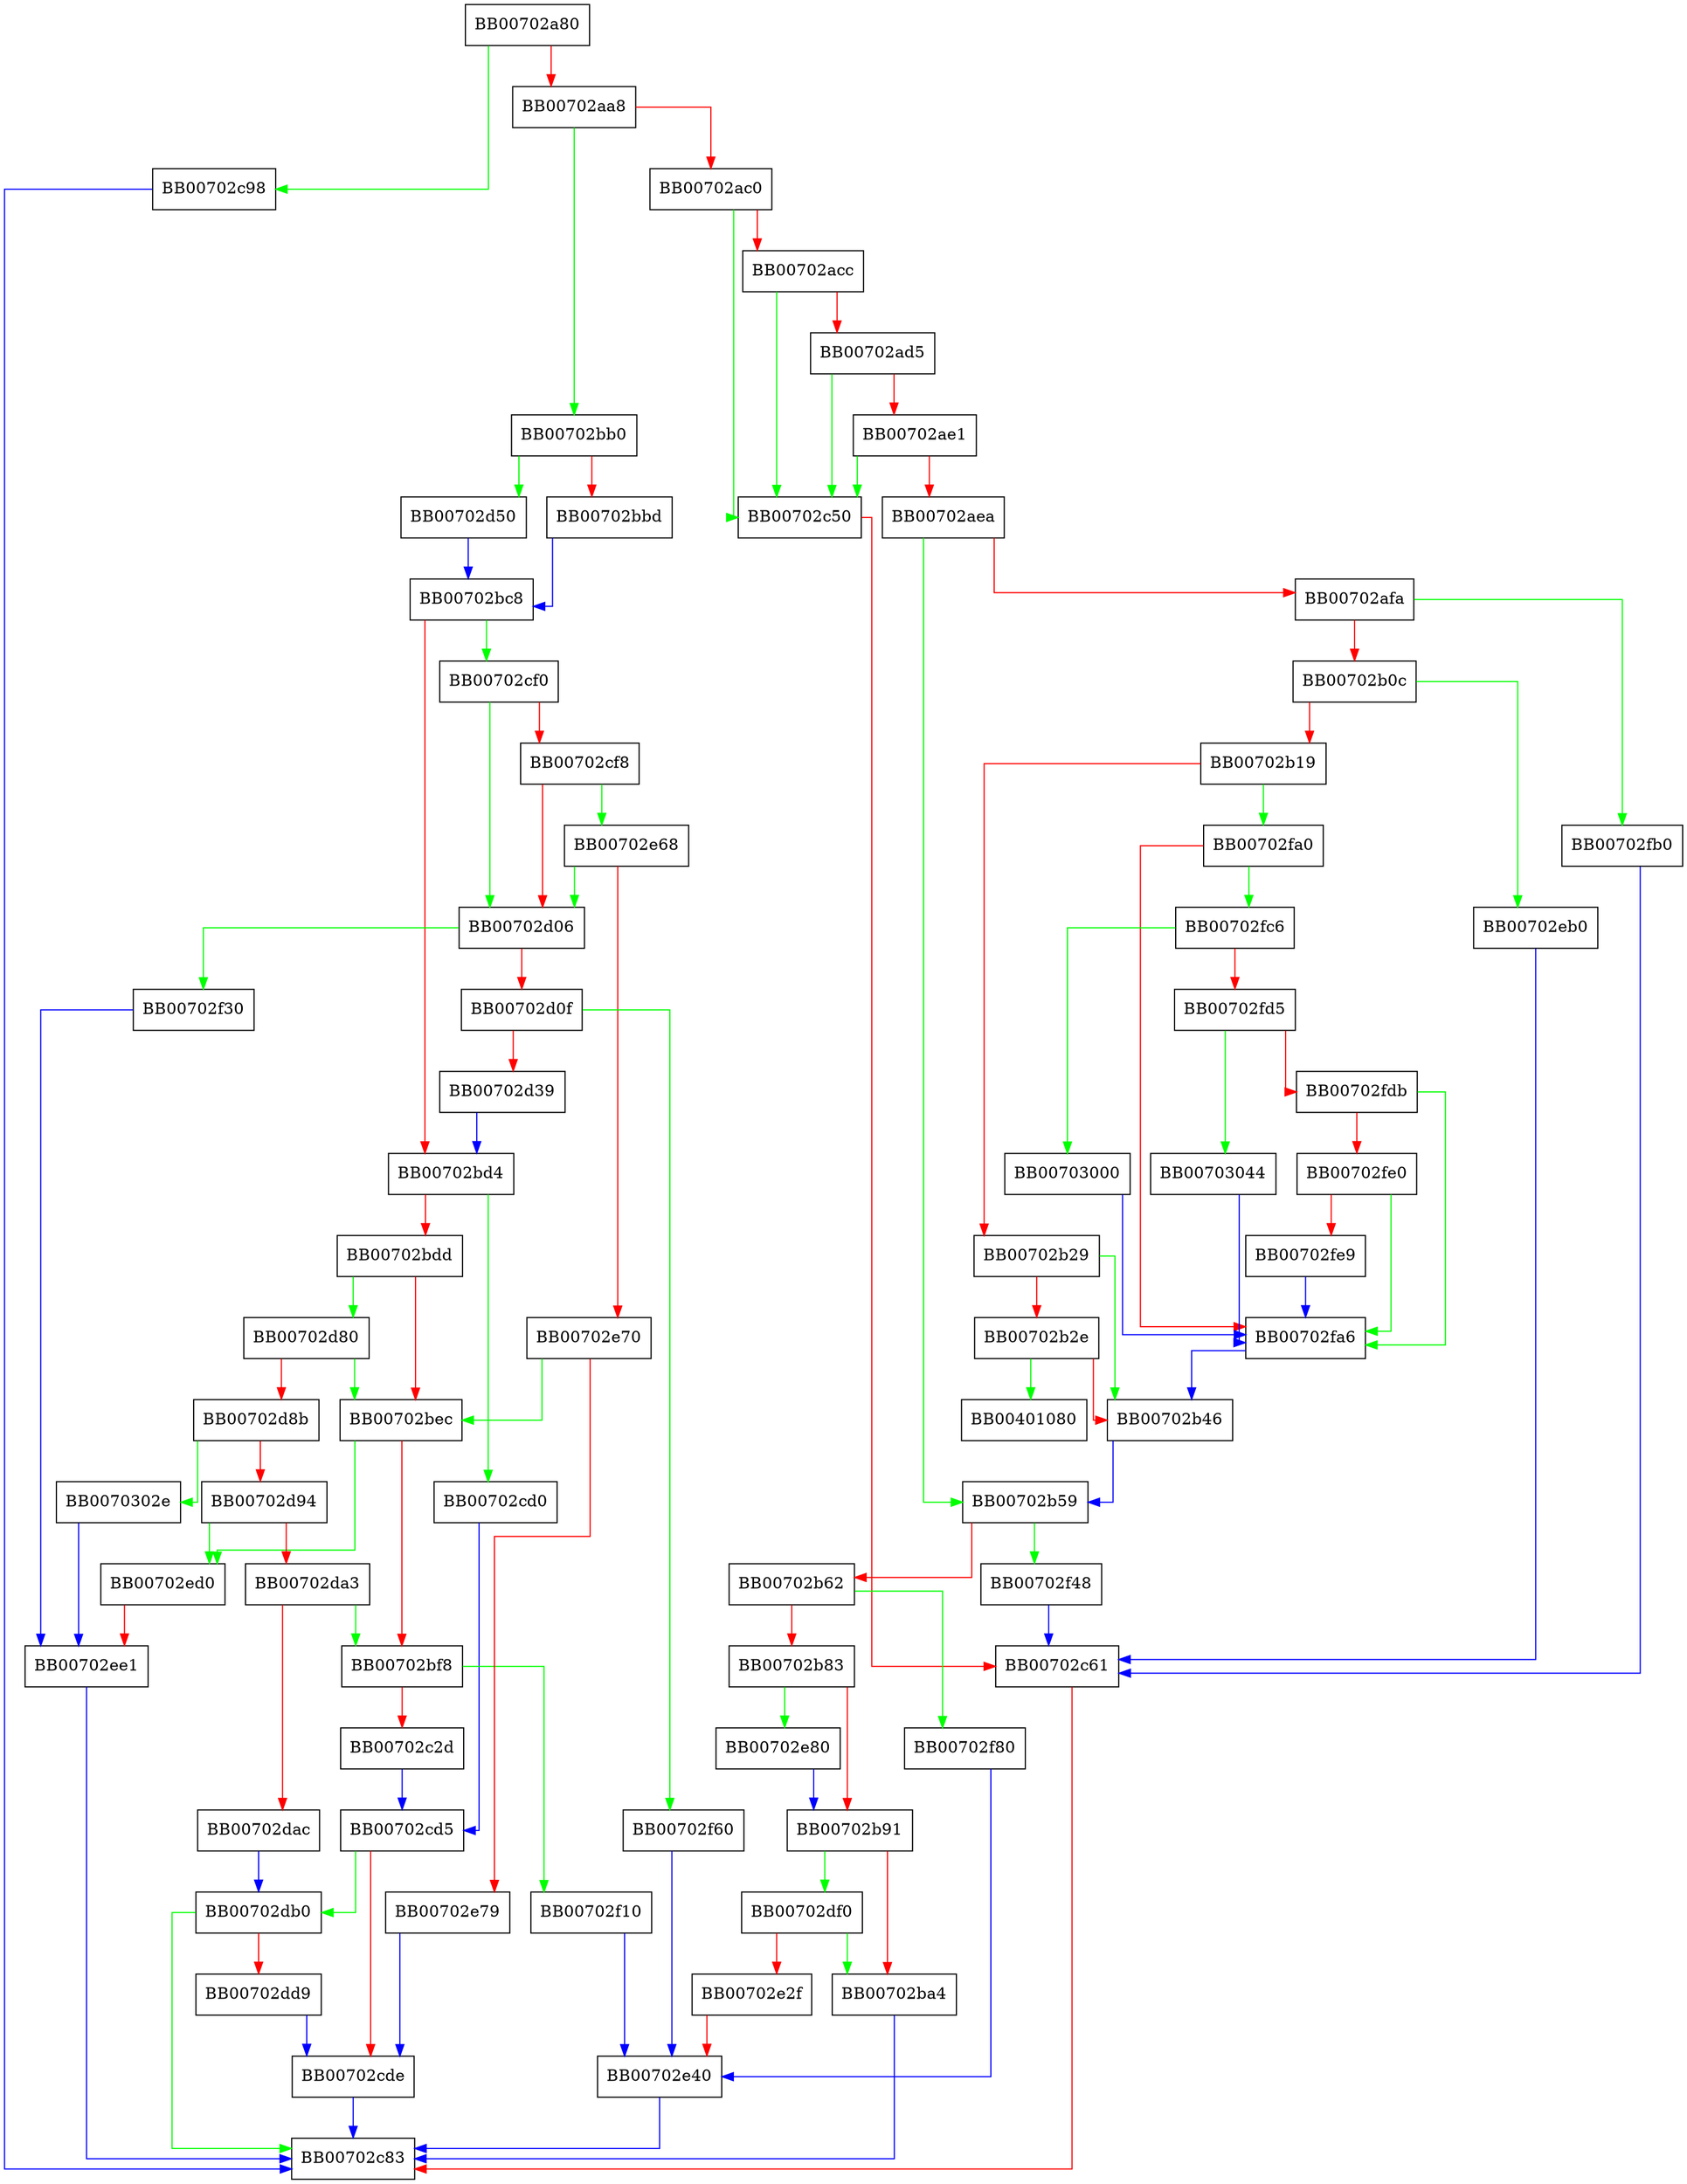 digraph ossl_cipher_generic_block_update {
  node [shape="box"];
  graph [splines=ortho];
  BB00702a80 -> BB00702c98 [color="green"];
  BB00702a80 -> BB00702aa8 [color="red"];
  BB00702aa8 -> BB00702bb0 [color="green"];
  BB00702aa8 -> BB00702ac0 [color="red"];
  BB00702ac0 -> BB00702c50 [color="green"];
  BB00702ac0 -> BB00702acc [color="red"];
  BB00702acc -> BB00702c50 [color="green"];
  BB00702acc -> BB00702ad5 [color="red"];
  BB00702ad5 -> BB00702c50 [color="green"];
  BB00702ad5 -> BB00702ae1 [color="red"];
  BB00702ae1 -> BB00702c50 [color="green"];
  BB00702ae1 -> BB00702aea [color="red"];
  BB00702aea -> BB00702b59 [color="green"];
  BB00702aea -> BB00702afa [color="red"];
  BB00702afa -> BB00702fb0 [color="green"];
  BB00702afa -> BB00702b0c [color="red"];
  BB00702b0c -> BB00702eb0 [color="green"];
  BB00702b0c -> BB00702b19 [color="red"];
  BB00702b19 -> BB00702fa0 [color="green"];
  BB00702b19 -> BB00702b29 [color="red"];
  BB00702b29 -> BB00702b46 [color="green"];
  BB00702b29 -> BB00702b2e [color="red"];
  BB00702b2e -> BB00401080 [color="green"];
  BB00702b2e -> BB00702b46 [color="red"];
  BB00702b46 -> BB00702b59 [color="blue"];
  BB00702b59 -> BB00702f48 [color="green"];
  BB00702b59 -> BB00702b62 [color="red"];
  BB00702b62 -> BB00702f80 [color="green"];
  BB00702b62 -> BB00702b83 [color="red"];
  BB00702b83 -> BB00702e80 [color="green"];
  BB00702b83 -> BB00702b91 [color="red"];
  BB00702b91 -> BB00702df0 [color="green"];
  BB00702b91 -> BB00702ba4 [color="red"];
  BB00702ba4 -> BB00702c83 [color="blue"];
  BB00702bb0 -> BB00702d50 [color="green"];
  BB00702bb0 -> BB00702bbd [color="red"];
  BB00702bbd -> BB00702bc8 [color="blue"];
  BB00702bc8 -> BB00702cf0 [color="green"];
  BB00702bc8 -> BB00702bd4 [color="red"];
  BB00702bd4 -> BB00702cd0 [color="green"];
  BB00702bd4 -> BB00702bdd [color="red"];
  BB00702bdd -> BB00702d80 [color="green"];
  BB00702bdd -> BB00702bec [color="red"];
  BB00702bec -> BB00702ed0 [color="green"];
  BB00702bec -> BB00702bf8 [color="red"];
  BB00702bf8 -> BB00702f10 [color="green"];
  BB00702bf8 -> BB00702c2d [color="red"];
  BB00702c2d -> BB00702cd5 [color="blue"];
  BB00702c50 -> BB00702c61 [color="red"];
  BB00702c61 -> BB00702c83 [color="red"];
  BB00702c98 -> BB00702c83 [color="blue"];
  BB00702cd0 -> BB00702cd5 [color="blue"];
  BB00702cd5 -> BB00702db0 [color="green"];
  BB00702cd5 -> BB00702cde [color="red"];
  BB00702cde -> BB00702c83 [color="blue"];
  BB00702cf0 -> BB00702d06 [color="green"];
  BB00702cf0 -> BB00702cf8 [color="red"];
  BB00702cf8 -> BB00702e68 [color="green"];
  BB00702cf8 -> BB00702d06 [color="red"];
  BB00702d06 -> BB00702f30 [color="green"];
  BB00702d06 -> BB00702d0f [color="red"];
  BB00702d0f -> BB00702f60 [color="green"];
  BB00702d0f -> BB00702d39 [color="red"];
  BB00702d39 -> BB00702bd4 [color="blue"];
  BB00702d50 -> BB00702bc8 [color="blue"];
  BB00702d80 -> BB00702bec [color="green"];
  BB00702d80 -> BB00702d8b [color="red"];
  BB00702d8b -> BB0070302e [color="green"];
  BB00702d8b -> BB00702d94 [color="red"];
  BB00702d94 -> BB00702ed0 [color="green"];
  BB00702d94 -> BB00702da3 [color="red"];
  BB00702da3 -> BB00702bf8 [color="green"];
  BB00702da3 -> BB00702dac [color="red"];
  BB00702dac -> BB00702db0 [color="blue"];
  BB00702db0 -> BB00702c83 [color="green"];
  BB00702db0 -> BB00702dd9 [color="red"];
  BB00702dd9 -> BB00702cde [color="blue"];
  BB00702df0 -> BB00702ba4 [color="green"];
  BB00702df0 -> BB00702e2f [color="red"];
  BB00702e2f -> BB00702e40 [color="red"];
  BB00702e40 -> BB00702c83 [color="blue"];
  BB00702e68 -> BB00702d06 [color="green"];
  BB00702e68 -> BB00702e70 [color="red"];
  BB00702e70 -> BB00702bec [color="green"];
  BB00702e70 -> BB00702e79 [color="red"];
  BB00702e79 -> BB00702cde [color="blue"];
  BB00702e80 -> BB00702b91 [color="blue"];
  BB00702eb0 -> BB00702c61 [color="blue"];
  BB00702ed0 -> BB00702ee1 [color="red"];
  BB00702ee1 -> BB00702c83 [color="blue"];
  BB00702f10 -> BB00702e40 [color="blue"];
  BB00702f30 -> BB00702ee1 [color="blue"];
  BB00702f48 -> BB00702c61 [color="blue"];
  BB00702f60 -> BB00702e40 [color="blue"];
  BB00702f80 -> BB00702e40 [color="blue"];
  BB00702fa0 -> BB00702fc6 [color="green"];
  BB00702fa0 -> BB00702fa6 [color="red"];
  BB00702fa6 -> BB00702b46 [color="blue"];
  BB00702fb0 -> BB00702c61 [color="blue"];
  BB00702fc6 -> BB00703000 [color="green"];
  BB00702fc6 -> BB00702fd5 [color="red"];
  BB00702fd5 -> BB00703044 [color="green"];
  BB00702fd5 -> BB00702fdb [color="red"];
  BB00702fdb -> BB00702fa6 [color="green"];
  BB00702fdb -> BB00702fe0 [color="red"];
  BB00702fe0 -> BB00702fa6 [color="green"];
  BB00702fe0 -> BB00702fe9 [color="red"];
  BB00702fe9 -> BB00702fa6 [color="blue"];
  BB00703000 -> BB00702fa6 [color="blue"];
  BB0070302e -> BB00702ee1 [color="blue"];
  BB00703044 -> BB00702fa6 [color="blue"];
}